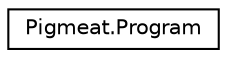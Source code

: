 digraph "Graphical Class Hierarchy"
{
 // LATEX_PDF_SIZE
  edge [fontname="Helvetica",fontsize="10",labelfontname="Helvetica",labelfontsize="10"];
  node [fontname="Helvetica",fontsize="10",shape=record];
  rankdir="LR";
  Node0 [label="Pigmeat.Program",height=0.2,width=0.4,color="black", fillcolor="white", style="filled",URL="$class_pigmeat_1_1_program.html",tooltip="The Program class. Connects user inputs via command calls to the Pigmeat.Core library...."];
}
